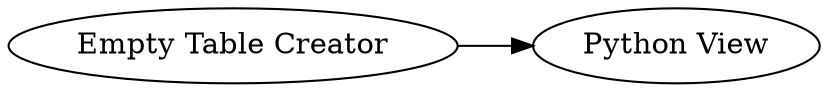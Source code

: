 digraph {
	"-4291259931607073097_1" [label="Python View"]
	"-4291259931607073097_2" [label="Empty Table Creator"]
	"-4291259931607073097_2" -> "-4291259931607073097_1"
	rankdir=LR
}

